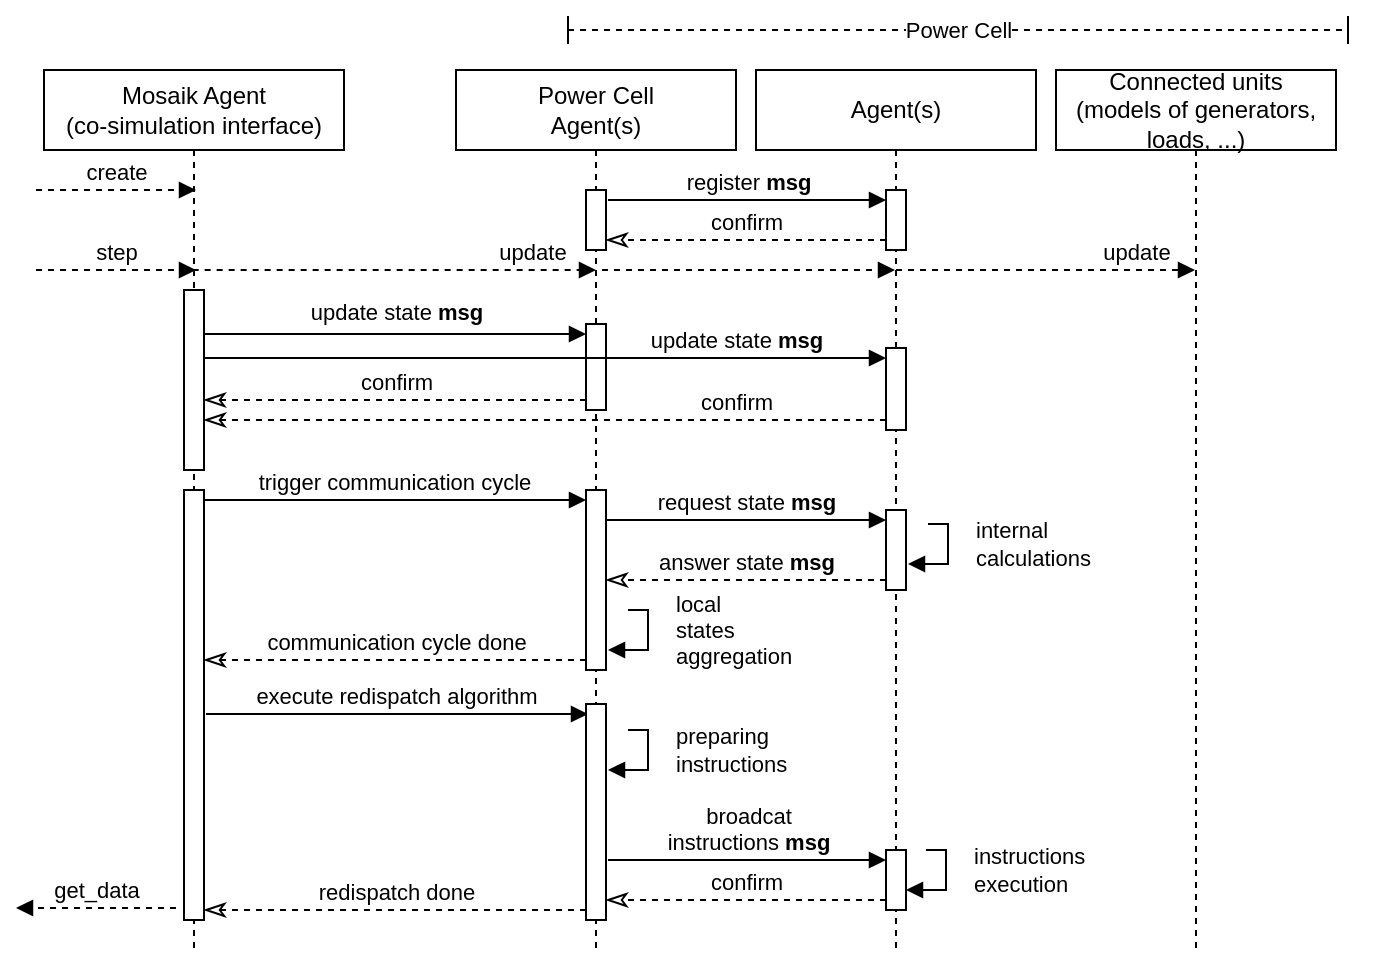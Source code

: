 <mxfile version="24.0.2" type="google">
  <diagram name="Page-1" id="ngWT1q-TGkk8tA6kE5au">
    <mxGraphModel grid="1" page="1" gridSize="10" guides="1" tooltips="1" connect="1" arrows="1" fold="1" pageScale="1" pageWidth="827" pageHeight="1169" math="0" shadow="0">
      <root>
        <mxCell id="0" />
        <mxCell id="1" parent="0" />
        <mxCell id="S1uSHRcm7TGxCwYnk8AK-8" value="Power Cell&lt;br&gt;Agent(s)" style="shape=umlLifeline;perimeter=lifelinePerimeter;whiteSpace=wrap;html=1;container=1;dropTarget=0;collapsible=0;recursiveResize=0;outlineConnect=0;portConstraint=eastwest;newEdgeStyle={&quot;curved&quot;:0,&quot;rounded&quot;:0};" vertex="1" parent="1">
          <mxGeometry x="240" y="40" width="140" height="440" as="geometry" />
        </mxCell>
        <mxCell id="tapSRpTw7TU7nSGjjfra-12" value="" style="html=1;points=[[0,0,0,0,5],[0,1,0,0,-5],[1,0,0,0,5],[1,1,0,0,-5]];perimeter=orthogonalPerimeter;outlineConnect=0;targetShapes=umlLifeline;portConstraint=eastwest;newEdgeStyle={&quot;curved&quot;:0,&quot;rounded&quot;:0};" vertex="1" parent="S1uSHRcm7TGxCwYnk8AK-8">
          <mxGeometry x="65" y="60" width="10" height="30" as="geometry" />
        </mxCell>
        <mxCell id="tapSRpTw7TU7nSGjjfra-30" value="" style="html=1;points=[[0,0,0,0,5],[0,1,0,0,-5],[1,0,0,0,5],[1,1,0,0,-5]];perimeter=orthogonalPerimeter;outlineConnect=0;targetShapes=umlLifeline;portConstraint=eastwest;newEdgeStyle={&quot;curved&quot;:0,&quot;rounded&quot;:0};" vertex="1" parent="S1uSHRcm7TGxCwYnk8AK-8">
          <mxGeometry x="65" y="127" width="10" height="43" as="geometry" />
        </mxCell>
        <mxCell id="tapSRpTw7TU7nSGjjfra-40" value="" style="html=1;points=[[0,0,0,0,5],[0,1,0,0,-5],[1,0,0,0,5],[1,1,0,0,-5]];perimeter=orthogonalPerimeter;outlineConnect=0;targetShapes=umlLifeline;portConstraint=eastwest;newEdgeStyle={&quot;curved&quot;:0,&quot;rounded&quot;:0};" vertex="1" parent="S1uSHRcm7TGxCwYnk8AK-8">
          <mxGeometry x="65" y="210" width="10" height="90" as="geometry" />
        </mxCell>
        <mxCell id="S1uSHRcm7TGxCwYnk8AK-9" value="Agent(s)" style="shape=umlLifeline;perimeter=lifelinePerimeter;whiteSpace=wrap;html=1;container=1;dropTarget=0;collapsible=0;recursiveResize=0;outlineConnect=0;portConstraint=eastwest;newEdgeStyle={&quot;curved&quot;:0,&quot;rounded&quot;:0};" vertex="1" parent="1">
          <mxGeometry x="390" y="40" width="140" height="440" as="geometry" />
        </mxCell>
        <mxCell id="tapSRpTw7TU7nSGjjfra-8" value="" style="html=1;points=[[0,0,0,0,5],[0,1,0,0,-5],[1,0,0,0,5],[1,1,0,0,-5]];perimeter=orthogonalPerimeter;outlineConnect=0;targetShapes=umlLifeline;portConstraint=eastwest;newEdgeStyle={&quot;curved&quot;:0,&quot;rounded&quot;:0};" vertex="1" parent="S1uSHRcm7TGxCwYnk8AK-9">
          <mxGeometry x="65" y="60" width="10" height="30" as="geometry" />
        </mxCell>
        <mxCell id="tapSRpTw7TU7nSGjjfra-33" value="" style="html=1;points=[[0,0,0,0,5],[0,1,0,0,-5],[1,0,0,0,5],[1,1,0,0,-5]];perimeter=orthogonalPerimeter;outlineConnect=0;targetShapes=umlLifeline;portConstraint=eastwest;newEdgeStyle={&quot;curved&quot;:0,&quot;rounded&quot;:0};" vertex="1" parent="S1uSHRcm7TGxCwYnk8AK-9">
          <mxGeometry x="65" y="139" width="10" height="41" as="geometry" />
        </mxCell>
        <mxCell id="tapSRpTw7TU7nSGjjfra-45" value="" style="html=1;points=[[0,0,0,0,5],[0,1,0,0,-5],[1,0,0,0,5],[1,1,0,0,-5]];perimeter=orthogonalPerimeter;outlineConnect=0;targetShapes=umlLifeline;portConstraint=eastwest;newEdgeStyle={&quot;curved&quot;:0,&quot;rounded&quot;:0};" vertex="1" parent="S1uSHRcm7TGxCwYnk8AK-9">
          <mxGeometry x="65" y="220" width="10" height="40" as="geometry" />
        </mxCell>
        <mxCell id="DRcuBKXfKCRKGgolUA98-2" value="" style="html=1;points=[[0,0,0,0,5],[0,1,0,0,-5],[1,0,0,0,5],[1,1,0,0,-5]];perimeter=orthogonalPerimeter;outlineConnect=0;targetShapes=umlLifeline;portConstraint=eastwest;newEdgeStyle={&quot;curved&quot;:0,&quot;rounded&quot;:0};" vertex="1" parent="S1uSHRcm7TGxCwYnk8AK-9">
          <mxGeometry x="65" y="390" width="10" height="30" as="geometry" />
        </mxCell>
        <mxCell id="DRcuBKXfKCRKGgolUA98-3" value="broadcat &lt;br&gt;instructions &lt;b&gt;msg&lt;/b&gt;" style="html=1;verticalAlign=bottom;endArrow=block;curved=0;rounded=0;entryX=0;entryY=0;entryDx=0;entryDy=5;" edge="1" parent="S1uSHRcm7TGxCwYnk8AK-9" target="DRcuBKXfKCRKGgolUA98-2">
          <mxGeometry relative="1" as="geometry">
            <mxPoint x="-74" y="395" as="sourcePoint" />
          </mxGeometry>
        </mxCell>
        <mxCell id="DRcuBKXfKCRKGgolUA98-4" value="confirm" style="html=1;verticalAlign=bottom;endArrow=classicThin;dashed=1;endSize=8;curved=0;rounded=0;exitX=0;exitY=1;exitDx=0;exitDy=-5;endFill=0;entryX=1;entryY=1;entryDx=0;entryDy=-5;entryPerimeter=0;" edge="1" parent="S1uSHRcm7TGxCwYnk8AK-9" source="DRcuBKXfKCRKGgolUA98-2">
          <mxGeometry relative="1" as="geometry">
            <mxPoint x="-75" y="415" as="targetPoint" />
          </mxGeometry>
        </mxCell>
        <mxCell id="tapSRpTw7TU7nSGjjfra-50" value="local&lt;br&gt;states&lt;br&gt;aggregation" style="html=1;align=left;spacingLeft=2;endArrow=block;rounded=0;edgeStyle=orthogonalEdgeStyle;curved=0;rounded=0;" edge="1" parent="S1uSHRcm7TGxCwYnk8AK-9">
          <mxGeometry x="-0.2" y="10" relative="1" as="geometry">
            <mxPoint x="-64" y="270" as="sourcePoint" />
            <Array as="points">
              <mxPoint x="-64" y="270" />
              <mxPoint x="-54" y="270" />
              <mxPoint x="-54" y="290" />
            </Array>
            <mxPoint x="-74" y="290" as="targetPoint" />
            <mxPoint as="offset" />
          </mxGeometry>
        </mxCell>
        <mxCell id="tapSRpTw7TU7nSGjjfra-51" value="preparing&lt;br&gt;instructions" style="html=1;align=left;spacingLeft=2;endArrow=block;rounded=0;edgeStyle=orthogonalEdgeStyle;curved=0;rounded=0;" edge="1" parent="S1uSHRcm7TGxCwYnk8AK-9">
          <mxGeometry x="-0.2" y="10" relative="1" as="geometry">
            <mxPoint x="-64" y="330" as="sourcePoint" />
            <Array as="points">
              <mxPoint x="-64" y="330" />
              <mxPoint x="-54" y="330" />
              <mxPoint x="-54" y="350" />
            </Array>
            <mxPoint x="-74" y="350" as="targetPoint" />
            <mxPoint as="offset" />
          </mxGeometry>
        </mxCell>
        <mxCell id="tapSRpTw7TU7nSGjjfra-1" value="Connected units&lt;br style=&quot;border-color: var(--border-color);&quot;&gt;(models of generators, loads, ...)" style="shape=umlLifeline;perimeter=lifelinePerimeter;whiteSpace=wrap;html=1;container=1;dropTarget=0;collapsible=0;recursiveResize=0;outlineConnect=0;portConstraint=eastwest;newEdgeStyle={&quot;curved&quot;:0,&quot;rounded&quot;:0};" vertex="1" parent="1">
          <mxGeometry x="540" y="40" width="140" height="440" as="geometry" />
        </mxCell>
        <mxCell id="tapSRpTw7TU7nSGjjfra-7" value="Mosaik Agent&lt;br&gt;(co-simulation interface)" style="shape=umlLifeline;perimeter=lifelinePerimeter;whiteSpace=wrap;html=1;container=1;dropTarget=0;collapsible=0;recursiveResize=0;outlineConnect=0;portConstraint=eastwest;newEdgeStyle={&quot;curved&quot;:0,&quot;rounded&quot;:0};" vertex="1" parent="1">
          <mxGeometry x="34" y="40" width="150" height="440" as="geometry" />
        </mxCell>
        <mxCell id="tapSRpTw7TU7nSGjjfra-39" value="" style="html=1;points=[[0,0,0,0,5],[0,1,0,0,-5],[1,0,0,0,5],[1,1,0,0,-5]];perimeter=orthogonalPerimeter;outlineConnect=0;targetShapes=umlLifeline;portConstraint=eastwest;newEdgeStyle={&quot;curved&quot;:0,&quot;rounded&quot;:0};" vertex="1" parent="tapSRpTw7TU7nSGjjfra-7">
          <mxGeometry x="70" y="110" width="10" height="90" as="geometry" />
        </mxCell>
        <mxCell id="tapSRpTw7TU7nSGjjfra-43" value="" style="html=1;points=[[0,0,0,0,5],[0,1,0,0,-5],[1,0,0,0,5],[1,1,0,0,-5]];perimeter=orthogonalPerimeter;outlineConnect=0;targetShapes=umlLifeline;portConstraint=eastwest;newEdgeStyle={&quot;curved&quot;:0,&quot;rounded&quot;:0};" vertex="1" parent="tapSRpTw7TU7nSGjjfra-7">
          <mxGeometry x="70" y="210" width="10" height="215" as="geometry" />
        </mxCell>
        <mxCell id="tapSRpTw7TU7nSGjjfra-9" value="register &lt;b&gt;msg&lt;/b&gt;" style="html=1;verticalAlign=bottom;endArrow=block;curved=0;rounded=0;entryX=0;entryY=0;entryDx=0;entryDy=5;" edge="1" parent="1" target="tapSRpTw7TU7nSGjjfra-8">
          <mxGeometry relative="1" as="geometry">
            <mxPoint x="316" y="105" as="sourcePoint" />
          </mxGeometry>
        </mxCell>
        <mxCell id="tapSRpTw7TU7nSGjjfra-10" value="confirm" style="html=1;verticalAlign=bottom;endArrow=classicThin;dashed=1;endSize=8;curved=0;rounded=0;exitX=0;exitY=1;exitDx=0;exitDy=-5;endFill=0;entryX=1;entryY=1;entryDx=0;entryDy=-5;entryPerimeter=0;" edge="1" parent="1" source="tapSRpTw7TU7nSGjjfra-8" target="tapSRpTw7TU7nSGjjfra-12">
          <mxGeometry relative="1" as="geometry">
            <mxPoint x="10" y="165" as="targetPoint" />
          </mxGeometry>
        </mxCell>
        <mxCell id="tapSRpTw7TU7nSGjjfra-13" value="Power Cell" style="endArrow=baseDash;endSize=12;dashed=1;html=1;rounded=0;endFill=0;startArrow=baseDash;startFill=0;startSize=12;" edge="1" parent="1">
          <mxGeometry width="160" relative="1" as="geometry">
            <mxPoint x="296" y="20" as="sourcePoint" />
            <mxPoint x="686" y="20" as="targetPoint" />
          </mxGeometry>
        </mxCell>
        <mxCell id="tapSRpTw7TU7nSGjjfra-16" value="step" style="html=1;verticalAlign=bottom;endArrow=block;curved=0;rounded=0;dashed=1;" edge="1" parent="1">
          <mxGeometry width="80" relative="1" as="geometry">
            <mxPoint x="30" y="140" as="sourcePoint" />
            <mxPoint x="110" y="140" as="targetPoint" />
          </mxGeometry>
        </mxCell>
        <mxCell id="tapSRpTw7TU7nSGjjfra-17" value="create" style="html=1;verticalAlign=bottom;endArrow=block;curved=0;rounded=0;dashed=1;" edge="1" parent="1">
          <mxGeometry width="80" relative="1" as="geometry">
            <mxPoint x="30" y="100" as="sourcePoint" />
            <mxPoint x="110" y="100" as="targetPoint" />
            <mxPoint as="offset" />
          </mxGeometry>
        </mxCell>
        <mxCell id="tapSRpTw7TU7nSGjjfra-31" value="update state &lt;b&gt;msg&lt;/b&gt;" style="html=1;verticalAlign=bottom;endArrow=block;curved=0;rounded=0;entryX=0;entryY=0;entryDx=0;entryDy=5;" edge="1" parent="1" source="tapSRpTw7TU7nSGjjfra-39" target="tapSRpTw7TU7nSGjjfra-30">
          <mxGeometry x="0.005" y="2" relative="1" as="geometry">
            <mxPoint x="110" y="185" as="sourcePoint" />
            <mxPoint as="offset" />
          </mxGeometry>
        </mxCell>
        <mxCell id="tapSRpTw7TU7nSGjjfra-34" value="update state &lt;b&gt;msg&lt;/b&gt;" style="html=1;verticalAlign=bottom;endArrow=block;curved=0;rounded=0;entryX=0;entryY=0;entryDx=0;entryDy=5;" edge="1" parent="1" source="tapSRpTw7TU7nSGjjfra-39" target="tapSRpTw7TU7nSGjjfra-33">
          <mxGeometry x="0.56" relative="1" as="geometry">
            <mxPoint x="420" y="215" as="sourcePoint" />
            <mxPoint as="offset" />
          </mxGeometry>
        </mxCell>
        <mxCell id="tapSRpTw7TU7nSGjjfra-35" value="confirm" style="html=1;verticalAlign=bottom;endArrow=classicThin;dashed=1;endSize=8;curved=0;rounded=0;exitX=0;exitY=1;exitDx=0;exitDy=-5;endFill=0;" edge="1" parent="1" source="tapSRpTw7TU7nSGjjfra-33" target="tapSRpTw7TU7nSGjjfra-39">
          <mxGeometry x="-0.56" relative="1" as="geometry">
            <mxPoint x="419" y="235" as="targetPoint" />
            <mxPoint as="offset" />
          </mxGeometry>
        </mxCell>
        <mxCell id="tapSRpTw7TU7nSGjjfra-37" value="update" style="html=1;verticalAlign=bottom;endArrow=block;curved=0;rounded=0;startArrow=none;startFill=0;endFill=1;dashed=1;" edge="1" parent="1">
          <mxGeometry x="0.683" relative="1" as="geometry">
            <mxPoint x="108.324" y="140" as="sourcePoint" />
            <mxPoint as="offset" />
            <mxPoint x="310" y="140" as="targetPoint" />
          </mxGeometry>
        </mxCell>
        <mxCell id="tapSRpTw7TU7nSGjjfra-32" value="confirm" style="html=1;verticalAlign=bottom;endArrow=classicThin;dashed=1;endSize=8;curved=0;rounded=0;exitX=0;exitY=1;exitDx=0;exitDy=-5;endFill=0;" edge="1" parent="1" source="tapSRpTw7TU7nSGjjfra-30" target="tapSRpTw7TU7nSGjjfra-39">
          <mxGeometry x="-0.005" relative="1" as="geometry">
            <mxPoint x="269" y="205" as="targetPoint" />
            <mxPoint as="offset" />
          </mxGeometry>
        </mxCell>
        <mxCell id="tapSRpTw7TU7nSGjjfra-41" value="trigger communication cycle" style="html=1;verticalAlign=bottom;endArrow=block;curved=0;rounded=0;entryX=0;entryY=0;entryDx=0;entryDy=5;exitX=1;exitY=0;exitDx=0;exitDy=5;exitPerimeter=0;" edge="1" parent="1" source="tapSRpTw7TU7nSGjjfra-43" target="tapSRpTw7TU7nSGjjfra-40">
          <mxGeometry x="-0.004" relative="1" as="geometry">
            <mxPoint x="339" y="255" as="sourcePoint" />
            <mxPoint as="offset" />
          </mxGeometry>
        </mxCell>
        <mxCell id="tapSRpTw7TU7nSGjjfra-42" value="communication cycle done" style="html=1;verticalAlign=bottom;endArrow=classicThin;dashed=1;endSize=8;curved=0;rounded=0;exitX=0;exitY=1;exitDx=0;exitDy=-5;entryX=1;entryY=1;entryDx=0;entryDy=-5;entryPerimeter=0;startArrow=none;startFill=0;endFill=0;" edge="1" parent="1">
          <mxGeometry relative="1" as="geometry">
            <mxPoint x="114" y="335" as="targetPoint" />
            <mxPoint x="305" y="335.0" as="sourcePoint" />
          </mxGeometry>
        </mxCell>
        <mxCell id="tapSRpTw7TU7nSGjjfra-46" value="request state &lt;b&gt;msg&lt;/b&gt;" style="html=1;verticalAlign=bottom;endArrow=block;curved=0;rounded=0;entryX=0;entryY=0;entryDx=0;entryDy=5;" edge="1" parent="1" source="tapSRpTw7TU7nSGjjfra-40" target="tapSRpTw7TU7nSGjjfra-45">
          <mxGeometry relative="1" as="geometry">
            <mxPoint x="385" y="255" as="sourcePoint" />
          </mxGeometry>
        </mxCell>
        <mxCell id="tapSRpTw7TU7nSGjjfra-47" value="answer state &lt;b&gt;msg&lt;/b&gt;" style="html=1;verticalAlign=bottom;endArrow=classicThin;dashed=1;endSize=8;curved=0;rounded=0;exitX=0;exitY=1;exitDx=0;exitDy=-5;endFill=0;" edge="1" parent="1" source="tapSRpTw7TU7nSGjjfra-45" target="tapSRpTw7TU7nSGjjfra-40">
          <mxGeometry relative="1" as="geometry">
            <mxPoint x="385" y="325" as="targetPoint" />
          </mxGeometry>
        </mxCell>
        <mxCell id="tapSRpTw7TU7nSGjjfra-49" value="internal&lt;br&gt;calculations" style="html=1;align=left;spacingLeft=2;endArrow=block;rounded=0;edgeStyle=orthogonalEdgeStyle;curved=0;rounded=0;" edge="1" parent="1">
          <mxGeometry x="-0.2" y="10" relative="1" as="geometry">
            <mxPoint x="476" y="267" as="sourcePoint" />
            <Array as="points">
              <mxPoint x="476" y="267" />
              <mxPoint x="486" y="267" />
              <mxPoint x="486" y="287" />
            </Array>
            <mxPoint x="466" y="287" as="targetPoint" />
            <mxPoint as="offset" />
          </mxGeometry>
        </mxCell>
        <mxCell id="tapSRpTw7TU7nSGjjfra-57" value="get_data" style="html=1;verticalAlign=bottom;endArrow=block;curved=0;rounded=0;dashed=1;" edge="1" parent="1">
          <mxGeometry width="80" relative="1" as="geometry">
            <mxPoint x="100" y="459" as="sourcePoint" />
            <mxPoint x="20" y="459" as="targetPoint" />
            <mxPoint as="offset" />
          </mxGeometry>
        </mxCell>
        <mxCell id="AEF96xW_ZnTUwJLb8enp-1" value="execute redispatch algorithm" style="html=1;verticalAlign=bottom;endArrow=block;curved=0;rounded=0;entryX=0;entryY=0;entryDx=0;entryDy=5;exitX=1;exitY=0;exitDx=0;exitDy=5;exitPerimeter=0;" edge="1" parent="1">
          <mxGeometry x="-0.004" relative="1" as="geometry">
            <mxPoint x="115" y="362" as="sourcePoint" />
            <mxPoint as="offset" />
            <mxPoint x="306" y="362" as="targetPoint" />
          </mxGeometry>
        </mxCell>
        <mxCell id="AEF96xW_ZnTUwJLb8enp-2" value="" style="html=1;points=[[0,0,0,0,5],[0,1,0,0,-5],[1,0,0,0,5],[1,1,0,0,-5]];perimeter=orthogonalPerimeter;outlineConnect=0;targetShapes=umlLifeline;portConstraint=eastwest;newEdgeStyle={&quot;curved&quot;:0,&quot;rounded&quot;:0};" vertex="1" parent="1">
          <mxGeometry x="305" y="357" width="10" height="108" as="geometry" />
        </mxCell>
        <mxCell id="AEF96xW_ZnTUwJLb8enp-3" value="redispatch done" style="html=1;verticalAlign=bottom;endArrow=classicThin;dashed=1;endSize=8;curved=0;rounded=0;exitX=0;exitY=1;exitDx=0;exitDy=-5;entryX=1;entryY=1;entryDx=0;entryDy=-5;entryPerimeter=0;startArrow=none;startFill=0;endFill=0;" edge="1" parent="1">
          <mxGeometry relative="1" as="geometry">
            <mxPoint x="114" y="460" as="targetPoint" />
            <mxPoint x="305" y="460.0" as="sourcePoint" />
          </mxGeometry>
        </mxCell>
        <mxCell id="mSMAikmig7Ip2N7CFf8u-1" value="instructions&lt;br&gt;execution" style="html=1;align=left;spacingLeft=2;endArrow=block;rounded=0;edgeStyle=orthogonalEdgeStyle;curved=0;rounded=0;" edge="1" parent="1">
          <mxGeometry x="-0.2" y="10" relative="1" as="geometry">
            <mxPoint x="475" y="430" as="sourcePoint" />
            <Array as="points">
              <mxPoint x="475" y="430" />
              <mxPoint x="485" y="430" />
              <mxPoint x="485" y="450" />
            </Array>
            <mxPoint x="465" y="450" as="targetPoint" />
            <mxPoint as="offset" />
          </mxGeometry>
        </mxCell>
        <mxCell id="--Rnqs96gJ30ZJb1j9w4-1" value="" style="html=1;verticalAlign=bottom;endArrow=block;curved=0;rounded=0;startArrow=none;startFill=0;endFill=1;dashed=1;" edge="1" parent="1" target="S1uSHRcm7TGxCwYnk8AK-9">
          <mxGeometry x="0.683" relative="1" as="geometry">
            <mxPoint x="313.004" y="140" as="sourcePoint" />
            <mxPoint as="offset" />
            <mxPoint x="514.68" y="140" as="targetPoint" />
          </mxGeometry>
        </mxCell>
        <mxCell id="--Rnqs96gJ30ZJb1j9w4-2" value="update" style="html=1;verticalAlign=bottom;endArrow=block;curved=0;rounded=0;startArrow=none;startFill=0;endFill=1;dashed=1;" edge="1" parent="1" target="tapSRpTw7TU7nSGjjfra-1">
          <mxGeometry x="0.605" relative="1" as="geometry">
            <mxPoint x="460.004" y="140" as="sourcePoint" />
            <mxPoint as="offset" />
            <mxPoint x="607" y="140" as="targetPoint" />
          </mxGeometry>
        </mxCell>
      </root>
    </mxGraphModel>
  </diagram>
</mxfile>
